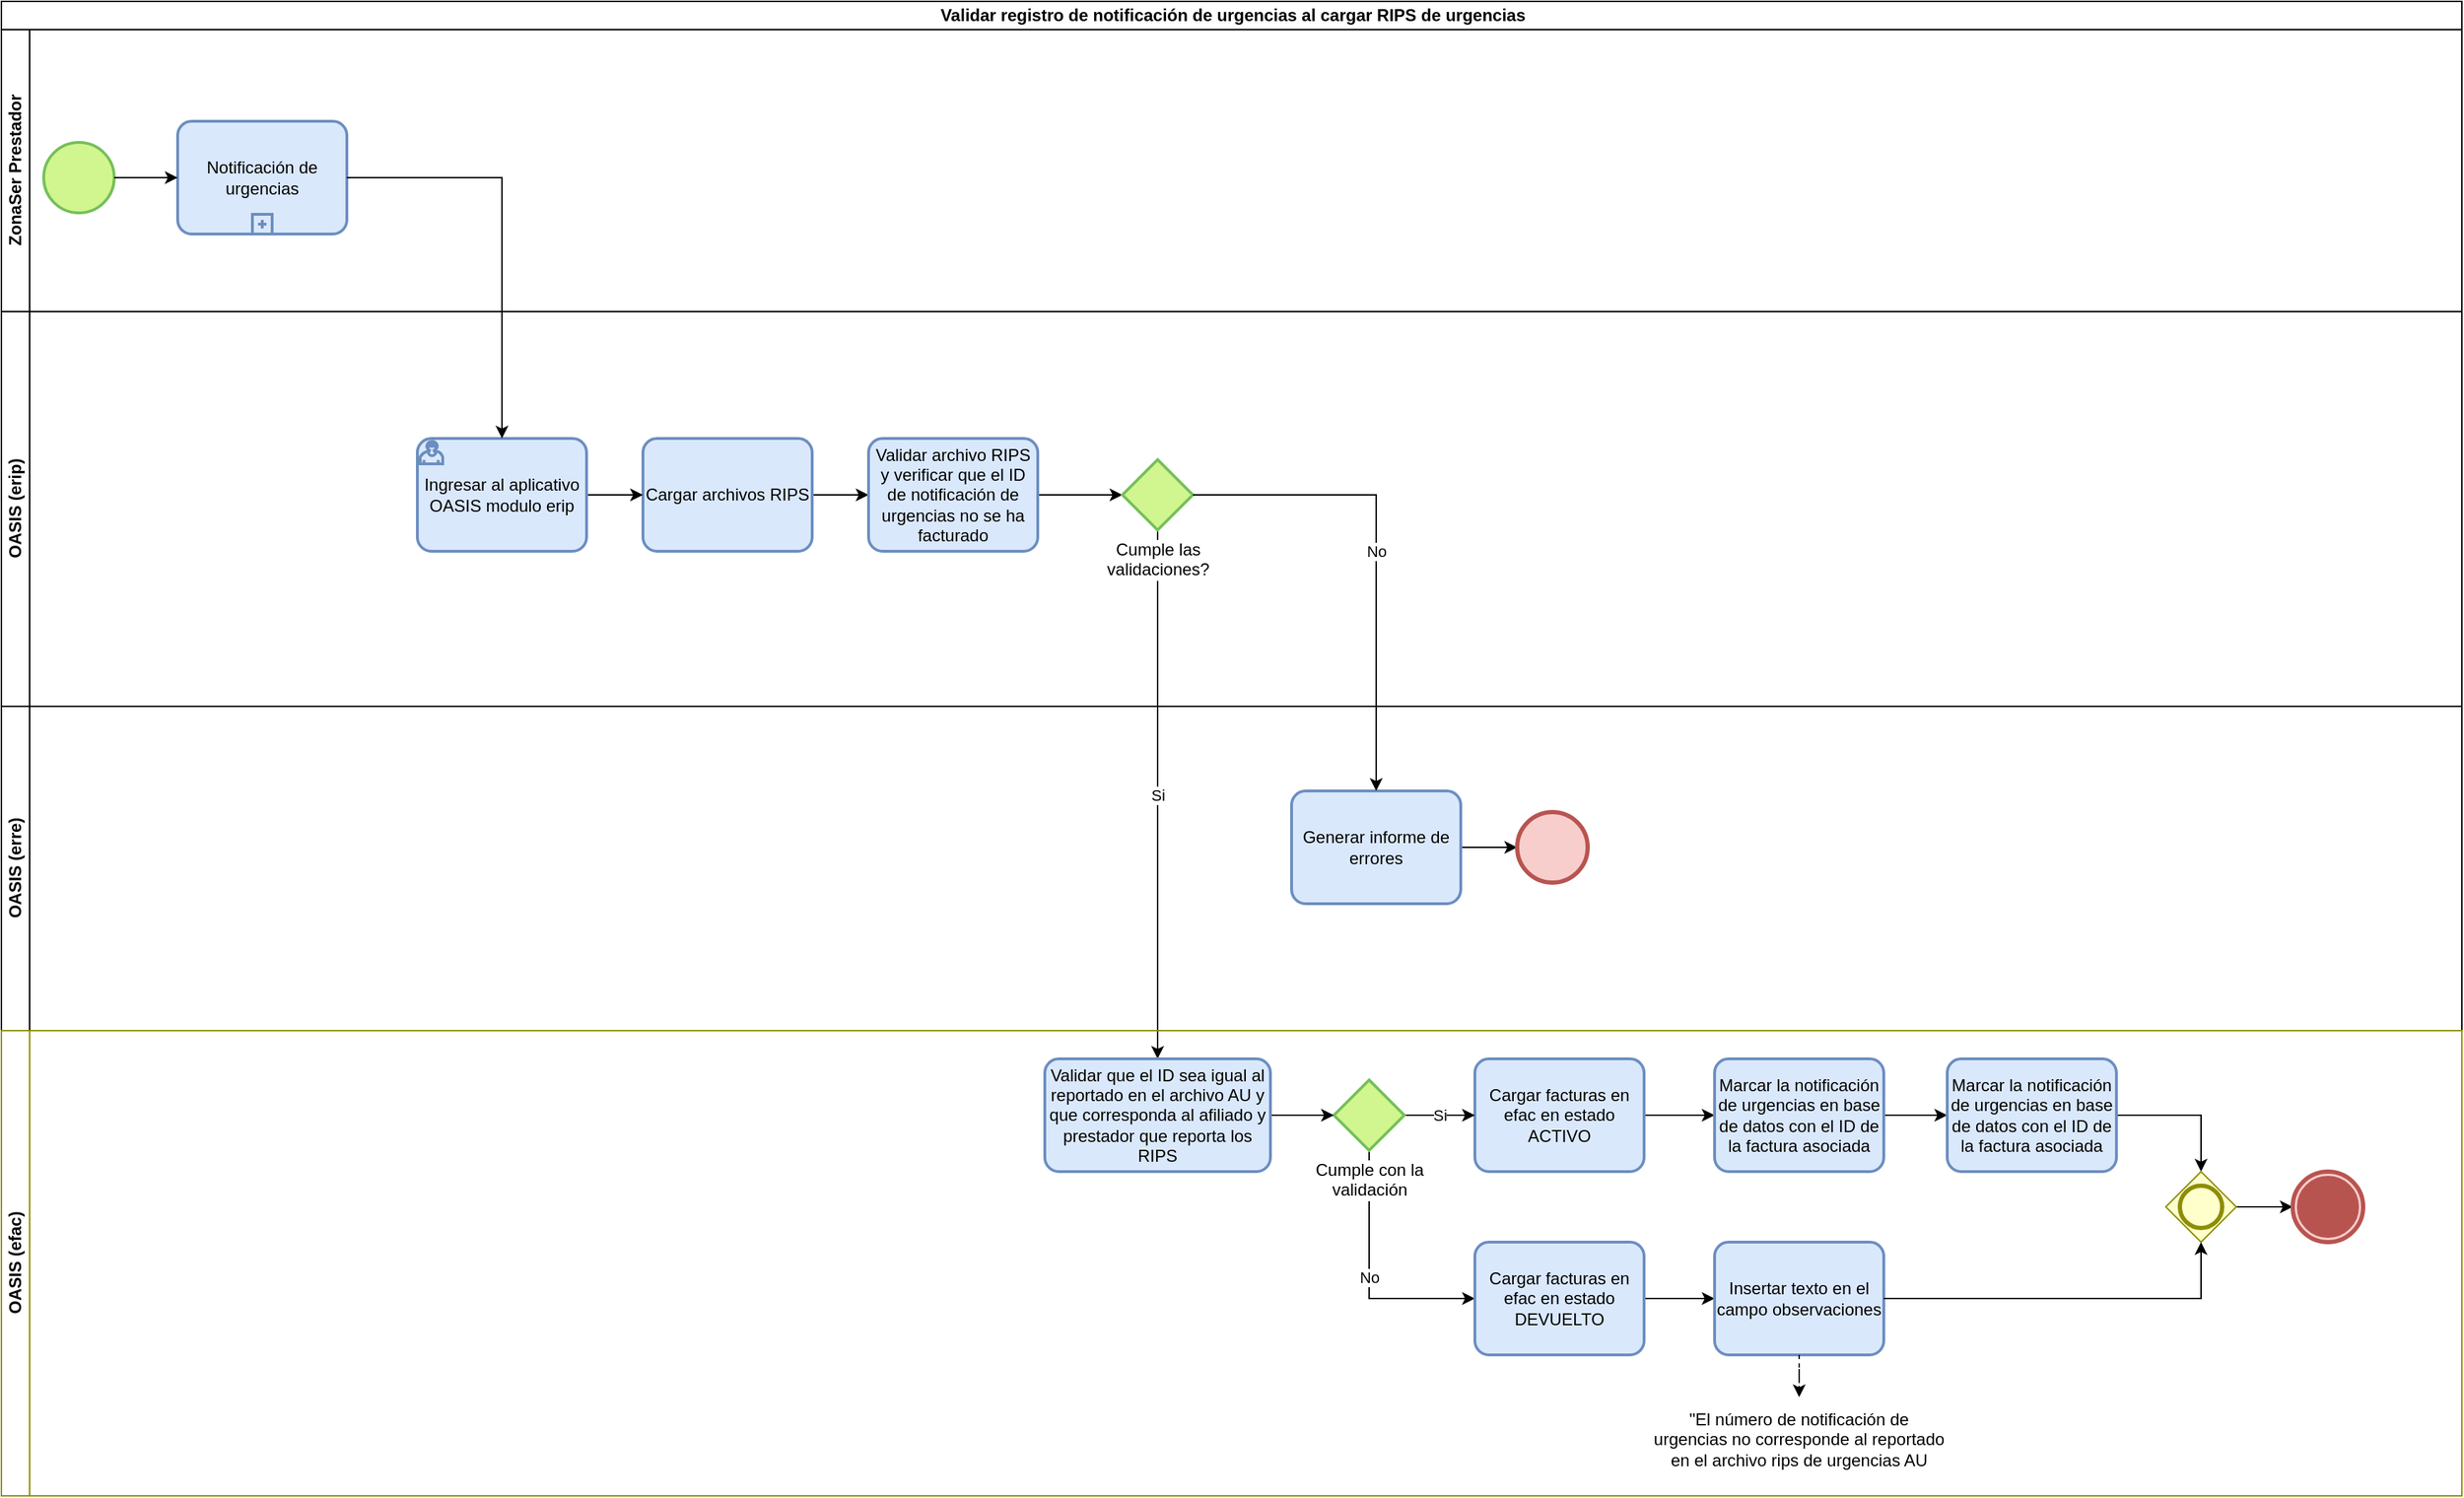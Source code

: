 <mxfile version="21.7.5" type="github">
  <diagram name="Página-1" id="JOzfCKYc2YDYA0-O9KQo">
    <mxGraphModel dx="1434" dy="758" grid="1" gridSize="10" guides="1" tooltips="1" connect="1" arrows="1" fold="1" page="1" pageScale="1" pageWidth="1800" pageHeight="1100" math="0" shadow="0">
      <root>
        <mxCell id="0" />
        <mxCell id="1" parent="0" />
        <mxCell id="5NYgrTEiffQtnbERS2pI-1" value="&lt;font style=&quot;vertical-align: inherit;&quot;&gt;&lt;font style=&quot;vertical-align: inherit;&quot;&gt;&lt;font style=&quot;vertical-align: inherit;&quot;&gt;&lt;font style=&quot;vertical-align: inherit;&quot;&gt;&lt;font style=&quot;vertical-align: inherit;&quot;&gt;&lt;font style=&quot;vertical-align: inherit;&quot;&gt;&lt;font style=&quot;vertical-align: inherit;&quot;&gt;&lt;font style=&quot;vertical-align: inherit;&quot;&gt;&lt;font style=&quot;vertical-align: inherit;&quot;&gt;&lt;font style=&quot;vertical-align: inherit;&quot;&gt;&lt;font style=&quot;vertical-align: inherit;&quot;&gt;&lt;font style=&quot;vertical-align: inherit;&quot;&gt;Validar registro de notificación de urgencias al cargar RIPS de urgencias&lt;/font&gt;&lt;/font&gt;&lt;/font&gt;&lt;/font&gt;&lt;/font&gt;&lt;/font&gt;&lt;/font&gt;&lt;/font&gt;&lt;/font&gt;&lt;/font&gt;&lt;/font&gt;&lt;/font&gt;" style="swimlane;childLayout=stackLayout;resizeParent=1;resizeParentMax=0;horizontal=1;startSize=20;horizontalStack=0;html=1;" parent="1" vertex="1">
          <mxGeometry x="25" y="10" width="1745" height="1060" as="geometry" />
        </mxCell>
        <mxCell id="4U9Br_nLbGtTlrGPJi6w-41" value="Si" style="edgeStyle=orthogonalEdgeStyle;rounded=0;orthogonalLoop=1;jettySize=auto;html=1;" edge="1" parent="5NYgrTEiffQtnbERS2pI-1" source="4U9Br_nLbGtTlrGPJi6w-15" target="4U9Br_nLbGtTlrGPJi6w-34">
          <mxGeometry relative="1" as="geometry" />
        </mxCell>
        <mxCell id="5NYgrTEiffQtnbERS2pI-2" value="&lt;font style=&quot;vertical-align: inherit;&quot;&gt;&lt;font style=&quot;vertical-align: inherit;&quot;&gt;&lt;font style=&quot;vertical-align: inherit;&quot;&gt;&lt;font style=&quot;vertical-align: inherit;&quot;&gt;&lt;font style=&quot;vertical-align: inherit;&quot;&gt;&lt;font style=&quot;vertical-align: inherit;&quot;&gt;ZonaSer Prestador&lt;/font&gt;&lt;/font&gt;&lt;/font&gt;&lt;/font&gt;&lt;/font&gt;&lt;/font&gt;" style="swimlane;startSize=20;horizontal=0;html=1;" parent="5NYgrTEiffQtnbERS2pI-1" vertex="1">
          <mxGeometry y="20" width="1745" height="200" as="geometry" />
        </mxCell>
        <mxCell id="5NYgrTEiffQtnbERS2pI-3" value="" style="points=[[0.145,0.145,0],[0.5,0,0],[0.855,0.145,0],[1,0.5,0],[0.855,0.855,0],[0.5,1,0],[0.145,0.855,0],[0,0.5,0]];shape=mxgraph.bpmn.event;html=1;verticalLabelPosition=bottom;labelBackgroundColor=#ffffff;verticalAlign=top;align=center;perimeter=ellipsePerimeter;outlineConnect=0;aspect=fixed;outline=standard;symbol=general;fillColor=#d1f58f;strokeColor=#74c059;strokeWidth=2;" parent="5NYgrTEiffQtnbERS2pI-2" vertex="1">
          <mxGeometry x="30" y="80" width="50" height="50" as="geometry" />
        </mxCell>
        <UserObject label="Notificación de urgencias" link="https://app.diagrams.net/#Hkevinjporto%2FDiagramas-de-procesos%2Fmain%2FNotificacion_urgencias.drawio" id="4U9Br_nLbGtTlrGPJi6w-1">
          <mxCell style="points=[[0.25,0,0],[0.5,0,0],[0.75,0,0],[1,0.25,0],[1,0.5,0],[1,0.75,0],[0.75,1,0],[0.5,1,0],[0.25,1,0],[0,0.75,0],[0,0.5,0],[0,0.25,0]];shape=mxgraph.bpmn.task;whiteSpace=wrap;rectStyle=rounded;size=10;html=1;container=1;expand=0;collapsible=0;taskMarker=abstract;isLoopSub=1;strokeWidth=2;fillColor=#dae8fc;strokeColor=#6c8ebf;labelBackgroundColor=none;" vertex="1" parent="5NYgrTEiffQtnbERS2pI-2">
            <mxGeometry x="125" y="65" width="120" height="80" as="geometry" />
          </mxCell>
        </UserObject>
        <mxCell id="5NYgrTEiffQtnbERS2pI-4" style="edgeStyle=orthogonalEdgeStyle;rounded=0;orthogonalLoop=1;jettySize=auto;html=1;entryX=0;entryY=0.5;entryDx=0;entryDy=0;entryPerimeter=0;" parent="5NYgrTEiffQtnbERS2pI-2" source="5NYgrTEiffQtnbERS2pI-3" target="4U9Br_nLbGtTlrGPJi6w-1" edge="1">
          <mxGeometry relative="1" as="geometry">
            <mxPoint x="115" y="105" as="targetPoint" />
          </mxGeometry>
        </mxCell>
        <mxCell id="5NYgrTEiffQtnbERS2pI-8" value="OASIS (erip)" style="swimlane;startSize=20;horizontal=0;html=1;" parent="5NYgrTEiffQtnbERS2pI-1" vertex="1">
          <mxGeometry y="220" width="1745" height="280" as="geometry" />
        </mxCell>
        <mxCell id="5NYgrTEiffQtnbERS2pI-9" style="edgeStyle=orthogonalEdgeStyle;rounded=0;orthogonalLoop=1;jettySize=auto;html=1;fontFamily=Helvetica;fontSize=12;fontColor=default;entryX=0;entryY=0.5;entryDx=0;entryDy=0;entryPerimeter=0;" parent="5NYgrTEiffQtnbERS2pI-8" source="5NYgrTEiffQtnbERS2pI-10" target="5NYgrTEiffQtnbERS2pI-12" edge="1">
          <mxGeometry relative="1" as="geometry">
            <mxPoint x="545" y="80" as="targetPoint" />
          </mxGeometry>
        </mxCell>
        <mxCell id="5NYgrTEiffQtnbERS2pI-10" value="Cargar archivos RIPS" style="points=[[0.25,0,0],[0.5,0,0],[0.75,0,0],[1,0.25,0],[1,0.5,0],[1,0.75,0],[0.75,1,0],[0.5,1,0],[0.25,1,0],[0,0.75,0],[0,0.5,0],[0,0.25,0]];shape=mxgraph.bpmn.task;whiteSpace=wrap;rectStyle=rounded;size=10;html=1;container=1;expand=0;collapsible=0;taskMarker=abstract;labelBackgroundColor=none;strokeColor=#6c8ebf;fontFamily=Helvetica;fontSize=12;fontColor=default;fillColor=#dae8fc;strokeWidth=2;" parent="5NYgrTEiffQtnbERS2pI-8" vertex="1">
          <mxGeometry x="455" y="90" width="120" height="80" as="geometry" />
        </mxCell>
        <mxCell id="4U9Br_nLbGtTlrGPJi6w-38" style="edgeStyle=orthogonalEdgeStyle;rounded=0;orthogonalLoop=1;jettySize=auto;html=1;entryX=0;entryY=0.5;entryDx=0;entryDy=0;entryPerimeter=0;" edge="1" parent="5NYgrTEiffQtnbERS2pI-8" source="5NYgrTEiffQtnbERS2pI-12" target="4U9Br_nLbGtTlrGPJi6w-15">
          <mxGeometry relative="1" as="geometry" />
        </mxCell>
        <mxCell id="5NYgrTEiffQtnbERS2pI-12" value="Validar archivo RIPS y verificar que el ID de notificación de urgencias no se ha facturado" style="points=[[0.25,0,0],[0.5,0,0],[0.75,0,0],[1,0.25,0],[1,0.5,0],[1,0.75,0],[0.75,1,0],[0.5,1,0],[0.25,1,0],[0,0.75,0],[0,0.5,0],[0,0.25,0]];shape=mxgraph.bpmn.task;whiteSpace=wrap;rectStyle=rounded;size=10;html=1;container=1;expand=0;collapsible=0;taskMarker=abstract;labelBackgroundColor=none;strokeColor=#6c8ebf;fontFamily=Helvetica;fontSize=12;fontColor=default;fillColor=#dae8fc;strokeWidth=2;" parent="5NYgrTEiffQtnbERS2pI-8" vertex="1">
          <mxGeometry x="615" y="90" width="120" height="80" as="geometry" />
        </mxCell>
        <mxCell id="4U9Br_nLbGtTlrGPJi6w-4" style="edgeStyle=orthogonalEdgeStyle;rounded=0;orthogonalLoop=1;jettySize=auto;html=1;entryX=0;entryY=0.5;entryDx=0;entryDy=0;entryPerimeter=0;" edge="1" parent="5NYgrTEiffQtnbERS2pI-8" source="4U9Br_nLbGtTlrGPJi6w-2" target="5NYgrTEiffQtnbERS2pI-10">
          <mxGeometry relative="1" as="geometry" />
        </mxCell>
        <mxCell id="4U9Br_nLbGtTlrGPJi6w-2" value="Ingresar al aplicativo OASIS modulo erip" style="points=[[0.25,0,0],[0.5,0,0],[0.75,0,0],[1,0.25,0],[1,0.5,0],[1,0.75,0],[0.75,1,0],[0.5,1,0],[0.25,1,0],[0,0.75,0],[0,0.5,0],[0,0.25,0]];shape=mxgraph.bpmn.task;whiteSpace=wrap;rectStyle=rounded;size=10;html=1;container=1;expand=0;collapsible=0;taskMarker=user;fillColor=#dae8fc;strokeColor=#6c8ebf;labelBackgroundColor=none;strokeWidth=2;" vertex="1" parent="5NYgrTEiffQtnbERS2pI-8">
          <mxGeometry x="295" y="90" width="120" height="80" as="geometry" />
        </mxCell>
        <mxCell id="4U9Br_nLbGtTlrGPJi6w-15" value="Cumple las&lt;br&gt;validaciones?" style="points=[[0.25,0.25,0],[0.5,0,0],[0.75,0.25,0],[1,0.5,0],[0.75,0.75,0],[0.5,1,0],[0.25,0.75,0],[0,0.5,0]];shape=mxgraph.bpmn.gateway2;html=1;verticalLabelPosition=bottom;labelBackgroundColor=#ffffff;verticalAlign=top;align=center;perimeter=rhombusPerimeter;outlineConnect=0;outline=none;symbol=none;strokeColor=#74c059;fontFamily=Helvetica;fontSize=12;fontColor=default;fillColor=#d1f58f;strokeWidth=2;" vertex="1" parent="5NYgrTEiffQtnbERS2pI-8">
          <mxGeometry x="795" y="105" width="50" height="50" as="geometry" />
        </mxCell>
        <mxCell id="4U9Br_nLbGtTlrGPJi6w-3" style="edgeStyle=orthogonalEdgeStyle;rounded=0;orthogonalLoop=1;jettySize=auto;html=1;" edge="1" parent="5NYgrTEiffQtnbERS2pI-1" source="4U9Br_nLbGtTlrGPJi6w-1" target="4U9Br_nLbGtTlrGPJi6w-2">
          <mxGeometry relative="1" as="geometry" />
        </mxCell>
        <mxCell id="4U9Br_nLbGtTlrGPJi6w-18" value="OASIS (erre)" style="swimlane;startSize=20;horizontal=0;html=1;" vertex="1" parent="5NYgrTEiffQtnbERS2pI-1">
          <mxGeometry y="500" width="1745" height="230" as="geometry" />
        </mxCell>
        <mxCell id="4U9Br_nLbGtTlrGPJi6w-31" style="edgeStyle=orthogonalEdgeStyle;rounded=0;orthogonalLoop=1;jettySize=auto;html=1;entryX=0;entryY=0.5;entryDx=0;entryDy=0;entryPerimeter=0;" edge="1" parent="4U9Br_nLbGtTlrGPJi6w-18" source="4U9Br_nLbGtTlrGPJi6w-17" target="4U9Br_nLbGtTlrGPJi6w-32">
          <mxGeometry relative="1" as="geometry">
            <mxPoint x="1395" y="100" as="targetPoint" />
          </mxGeometry>
        </mxCell>
        <mxCell id="4U9Br_nLbGtTlrGPJi6w-17" value="Generar informe de errores" style="points=[[0.25,0,0],[0.5,0,0],[0.75,0,0],[1,0.25,0],[1,0.5,0],[1,0.75,0],[0.75,1,0],[0.5,1,0],[0.25,1,0],[0,0.75,0],[0,0.5,0],[0,0.25,0]];shape=mxgraph.bpmn.task;whiteSpace=wrap;rectStyle=rounded;size=10;html=1;container=1;expand=0;collapsible=0;taskMarker=abstract;labelBackgroundColor=none;strokeColor=#6c8ebf;fontFamily=Helvetica;fontSize=12;fontColor=default;fillColor=#dae8fc;strokeWidth=2;" vertex="1" parent="4U9Br_nLbGtTlrGPJi6w-18">
          <mxGeometry x="915" y="60" width="120" height="80" as="geometry" />
        </mxCell>
        <mxCell id="4U9Br_nLbGtTlrGPJi6w-32" value="" style="points=[[0.145,0.145,0],[0.5,0,0],[0.855,0.145,0],[1,0.5,0],[0.855,0.855,0],[0.5,1,0],[0.145,0.855,0],[0,0.5,0]];shape=mxgraph.bpmn.event;html=1;verticalLabelPosition=bottom;labelBackgroundColor=#ffffff;verticalAlign=top;align=center;perimeter=ellipsePerimeter;outlineConnect=0;aspect=fixed;outline=end;symbol=terminate2;fillColor=#f8cecc;strokeColor=#b85450;" vertex="1" parent="4U9Br_nLbGtTlrGPJi6w-18">
          <mxGeometry x="1075" y="75" width="50" height="50" as="geometry" />
        </mxCell>
        <mxCell id="4U9Br_nLbGtTlrGPJi6w-30" value="No" style="edgeStyle=orthogonalEdgeStyle;rounded=0;orthogonalLoop=1;jettySize=auto;html=1;" edge="1" parent="5NYgrTEiffQtnbERS2pI-1" source="4U9Br_nLbGtTlrGPJi6w-15" target="4U9Br_nLbGtTlrGPJi6w-17">
          <mxGeometry relative="1" as="geometry" />
        </mxCell>
        <mxCell id="4U9Br_nLbGtTlrGPJi6w-28" value="OASIS (efac)" style="swimlane;startSize=20;horizontal=0;html=1;strokeColor=#8c8e06;" vertex="1" parent="5NYgrTEiffQtnbERS2pI-1">
          <mxGeometry y="730" width="1745" height="330" as="geometry" />
        </mxCell>
        <mxCell id="4U9Br_nLbGtTlrGPJi6w-44" value="No" style="edgeStyle=orthogonalEdgeStyle;rounded=0;orthogonalLoop=1;jettySize=auto;html=1;entryX=0;entryY=0.5;entryDx=0;entryDy=0;entryPerimeter=0;" edge="1" parent="4U9Br_nLbGtTlrGPJi6w-28" source="4U9Br_nLbGtTlrGPJi6w-37" target="4U9Br_nLbGtTlrGPJi6w-45">
          <mxGeometry relative="1" as="geometry">
            <mxPoint x="970" y="190" as="targetPoint" />
            <Array as="points">
              <mxPoint x="970" y="190" />
            </Array>
          </mxGeometry>
        </mxCell>
        <mxCell id="4U9Br_nLbGtTlrGPJi6w-50" style="edgeStyle=orthogonalEdgeStyle;rounded=0;orthogonalLoop=1;jettySize=auto;html=1;entryX=0;entryY=0.5;entryDx=0;entryDy=0;entryPerimeter=0;" edge="1" parent="4U9Br_nLbGtTlrGPJi6w-28" source="4U9Br_nLbGtTlrGPJi6w-29" target="4U9Br_nLbGtTlrGPJi6w-51">
          <mxGeometry relative="1" as="geometry">
            <mxPoint x="1215" y="60" as="targetPoint" />
          </mxGeometry>
        </mxCell>
        <mxCell id="4U9Br_nLbGtTlrGPJi6w-29" value="Cargar facturas en efac en estado ACTIVO" style="points=[[0.25,0,0],[0.5,0,0],[0.75,0,0],[1,0.25,0],[1,0.5,0],[1,0.75,0],[0.75,1,0],[0.5,1,0],[0.25,1,0],[0,0.75,0],[0,0.5,0],[0,0.25,0]];shape=mxgraph.bpmn.task;whiteSpace=wrap;rectStyle=rounded;size=10;html=1;container=1;expand=0;collapsible=0;taskMarker=abstract;labelBackgroundColor=none;strokeColor=#6c8ebf;fontFamily=Helvetica;fontSize=12;fontColor=default;fillColor=#dae8fc;strokeWidth=2;" vertex="1" parent="4U9Br_nLbGtTlrGPJi6w-28">
          <mxGeometry x="1045" y="20" width="120" height="80" as="geometry" />
        </mxCell>
        <mxCell id="4U9Br_nLbGtTlrGPJi6w-43" value="Si" style="edgeStyle=orthogonalEdgeStyle;rounded=0;orthogonalLoop=1;jettySize=auto;html=1;" edge="1" parent="4U9Br_nLbGtTlrGPJi6w-28" source="4U9Br_nLbGtTlrGPJi6w-37" target="4U9Br_nLbGtTlrGPJi6w-29">
          <mxGeometry relative="1" as="geometry" />
        </mxCell>
        <mxCell id="4U9Br_nLbGtTlrGPJi6w-37" value="Cumple con la&lt;br&gt;validación" style="points=[[0.25,0.25,0],[0.5,0,0],[0.75,0.25,0],[1,0.5,0],[0.75,0.75,0],[0.5,1,0],[0.25,0.75,0],[0,0.5,0]];shape=mxgraph.bpmn.gateway2;html=1;verticalLabelPosition=bottom;labelBackgroundColor=#ffffff;verticalAlign=top;align=center;perimeter=rhombusPerimeter;outlineConnect=0;outline=none;symbol=none;strokeColor=#74c059;fontFamily=Helvetica;fontSize=12;fontColor=default;fillColor=#d1f58f;strokeWidth=2;" vertex="1" parent="4U9Br_nLbGtTlrGPJi6w-28">
          <mxGeometry x="945" y="35" width="50" height="50" as="geometry" />
        </mxCell>
        <mxCell id="4U9Br_nLbGtTlrGPJi6w-42" style="edgeStyle=orthogonalEdgeStyle;rounded=0;orthogonalLoop=1;jettySize=auto;html=1;" edge="1" parent="4U9Br_nLbGtTlrGPJi6w-28" source="4U9Br_nLbGtTlrGPJi6w-34" target="4U9Br_nLbGtTlrGPJi6w-37">
          <mxGeometry relative="1" as="geometry" />
        </mxCell>
        <mxCell id="4U9Br_nLbGtTlrGPJi6w-34" value="Validar que el ID sea igual al reportado en el archivo AU y que corresponda al afiliado y prestador que reporta los RIPS" style="points=[[0.25,0,0],[0.5,0,0],[0.75,0,0],[1,0.25,0],[1,0.5,0],[1,0.75,0],[0.75,1,0],[0.5,1,0],[0.25,1,0],[0,0.75,0],[0,0.5,0],[0,0.25,0]];shape=mxgraph.bpmn.task;whiteSpace=wrap;rectStyle=rounded;size=10;html=1;container=1;expand=0;collapsible=0;taskMarker=abstract;labelBackgroundColor=none;strokeColor=#6c8ebf;fontFamily=Helvetica;fontSize=12;fontColor=default;fillColor=#dae8fc;strokeWidth=2;" vertex="1" parent="4U9Br_nLbGtTlrGPJi6w-28">
          <mxGeometry x="740" y="20" width="160" height="80" as="geometry" />
        </mxCell>
        <mxCell id="4U9Br_nLbGtTlrGPJi6w-46" style="edgeStyle=orthogonalEdgeStyle;rounded=0;orthogonalLoop=1;jettySize=auto;html=1;" edge="1" parent="4U9Br_nLbGtTlrGPJi6w-28" source="4U9Br_nLbGtTlrGPJi6w-45" target="4U9Br_nLbGtTlrGPJi6w-47">
          <mxGeometry relative="1" as="geometry">
            <mxPoint x="1225" y="190" as="targetPoint" />
          </mxGeometry>
        </mxCell>
        <mxCell id="4U9Br_nLbGtTlrGPJi6w-45" value="Cargar facturas en efac en estado DEVUELTO" style="points=[[0.25,0,0],[0.5,0,0],[0.75,0,0],[1,0.25,0],[1,0.5,0],[1,0.75,0],[0.75,1,0],[0.5,1,0],[0.25,1,0],[0,0.75,0],[0,0.5,0],[0,0.25,0]];shape=mxgraph.bpmn.task;whiteSpace=wrap;rectStyle=rounded;size=10;html=1;container=1;expand=0;collapsible=0;taskMarker=abstract;labelBackgroundColor=none;strokeColor=#6c8ebf;fontFamily=Helvetica;fontSize=12;fontColor=default;fillColor=#dae8fc;strokeWidth=2;" vertex="1" parent="4U9Br_nLbGtTlrGPJi6w-28">
          <mxGeometry x="1045" y="150" width="120" height="80" as="geometry" />
        </mxCell>
        <mxCell id="4U9Br_nLbGtTlrGPJi6w-56" style="edgeStyle=orthogonalEdgeStyle;rounded=0;orthogonalLoop=1;jettySize=auto;html=1;" edge="1" parent="4U9Br_nLbGtTlrGPJi6w-28" source="4U9Br_nLbGtTlrGPJi6w-57" target="4U9Br_nLbGtTlrGPJi6w-54">
          <mxGeometry relative="1" as="geometry" />
        </mxCell>
        <mxCell id="4U9Br_nLbGtTlrGPJi6w-47" value="Insertar texto en el campo observaciones" style="points=[[0.25,0,0],[0.5,0,0],[0.75,0,0],[1,0.25,0],[1,0.5,0],[1,0.75,0],[0.75,1,0],[0.5,1,0],[0.25,1,0],[0,0.75,0],[0,0.5,0],[0,0.25,0]];shape=mxgraph.bpmn.task;whiteSpace=wrap;rectStyle=rounded;size=10;html=1;container=1;expand=0;collapsible=0;taskMarker=abstract;labelBackgroundColor=none;strokeColor=#6c8ebf;fontFamily=Helvetica;fontSize=12;fontColor=default;fillColor=#dae8fc;strokeWidth=2;" vertex="1" parent="4U9Br_nLbGtTlrGPJi6w-28">
          <mxGeometry x="1215" y="150" width="120" height="80" as="geometry" />
        </mxCell>
        <mxCell id="4U9Br_nLbGtTlrGPJi6w-49" value="&quot;El número de notificación de urgencias no corresponde al reportado en el archivo rips de urgencias AU" style="text;html=1;strokeColor=none;fillColor=none;align=center;verticalAlign=middle;whiteSpace=wrap;rounded=0;" vertex="1" parent="4U9Br_nLbGtTlrGPJi6w-28">
          <mxGeometry x="1170" y="260" width="210" height="60" as="geometry" />
        </mxCell>
        <mxCell id="4U9Br_nLbGtTlrGPJi6w-48" style="edgeStyle=orthogonalEdgeStyle;rounded=0;orthogonalLoop=1;jettySize=auto;html=1;dashed=1;" edge="1" parent="4U9Br_nLbGtTlrGPJi6w-28" source="4U9Br_nLbGtTlrGPJi6w-47" target="4U9Br_nLbGtTlrGPJi6w-49">
          <mxGeometry relative="1" as="geometry">
            <mxPoint x="1295" y="250" as="targetPoint" />
          </mxGeometry>
        </mxCell>
        <mxCell id="4U9Br_nLbGtTlrGPJi6w-53" style="edgeStyle=orthogonalEdgeStyle;rounded=0;orthogonalLoop=1;jettySize=auto;html=1;" edge="1" parent="4U9Br_nLbGtTlrGPJi6w-28" source="4U9Br_nLbGtTlrGPJi6w-51" target="4U9Br_nLbGtTlrGPJi6w-52">
          <mxGeometry relative="1" as="geometry" />
        </mxCell>
        <mxCell id="4U9Br_nLbGtTlrGPJi6w-51" value="Marcar la notificación de urgencias en base de datos con el ID de la factura asociada" style="points=[[0.25,0,0],[0.5,0,0],[0.75,0,0],[1,0.25,0],[1,0.5,0],[1,0.75,0],[0.75,1,0],[0.5,1,0],[0.25,1,0],[0,0.75,0],[0,0.5,0],[0,0.25,0]];shape=mxgraph.bpmn.task;whiteSpace=wrap;rectStyle=rounded;size=10;html=1;container=1;expand=0;collapsible=0;taskMarker=abstract;labelBackgroundColor=none;strokeColor=#6c8ebf;fontFamily=Helvetica;fontSize=12;fontColor=default;fillColor=#dae8fc;strokeWidth=2;" vertex="1" parent="4U9Br_nLbGtTlrGPJi6w-28">
          <mxGeometry x="1215" y="20" width="120" height="80" as="geometry" />
        </mxCell>
        <mxCell id="4U9Br_nLbGtTlrGPJi6w-55" style="edgeStyle=orthogonalEdgeStyle;rounded=0;orthogonalLoop=1;jettySize=auto;html=1;entryX=0.5;entryY=0;entryDx=0;entryDy=0;entryPerimeter=0;" edge="1" parent="4U9Br_nLbGtTlrGPJi6w-28" source="4U9Br_nLbGtTlrGPJi6w-52" target="4U9Br_nLbGtTlrGPJi6w-57">
          <mxGeometry relative="1" as="geometry" />
        </mxCell>
        <mxCell id="4U9Br_nLbGtTlrGPJi6w-52" value="Marcar la notificación de urgencias en base de datos con el ID de la factura asociada" style="points=[[0.25,0,0],[0.5,0,0],[0.75,0,0],[1,0.25,0],[1,0.5,0],[1,0.75,0],[0.75,1,0],[0.5,1,0],[0.25,1,0],[0,0.75,0],[0,0.5,0],[0,0.25,0]];shape=mxgraph.bpmn.task;whiteSpace=wrap;rectStyle=rounded;size=10;html=1;container=1;expand=0;collapsible=0;taskMarker=abstract;labelBackgroundColor=none;strokeColor=#6c8ebf;fontFamily=Helvetica;fontSize=12;fontColor=default;fillColor=#dae8fc;strokeWidth=2;" vertex="1" parent="4U9Br_nLbGtTlrGPJi6w-28">
          <mxGeometry x="1380" y="20" width="120" height="80" as="geometry" />
        </mxCell>
        <mxCell id="4U9Br_nLbGtTlrGPJi6w-54" value="" style="points=[[0.145,0.145,0],[0.5,0,0],[0.855,0.145,0],[1,0.5,0],[0.855,0.855,0],[0.5,1,0],[0.145,0.855,0],[0,0.5,0]];shape=mxgraph.bpmn.event;html=1;verticalLabelPosition=bottom;labelBackgroundColor=#ffffff;verticalAlign=top;align=center;perimeter=ellipsePerimeter;outlineConnect=0;aspect=fixed;outline=end;symbol=terminate;fillColor=#f8cecc;strokeColor=#b85450;" vertex="1" parent="4U9Br_nLbGtTlrGPJi6w-28">
          <mxGeometry x="1625" y="100" width="50" height="50" as="geometry" />
        </mxCell>
        <mxCell id="4U9Br_nLbGtTlrGPJi6w-57" value="" style="points=[[0.25,0.25,0],[0.5,0,0],[0.75,0.25,0],[1,0.5,0],[0.75,0.75,0],[0.5,1,0],[0.25,0.75,0],[0,0.5,0]];shape=mxgraph.bpmn.gateway2;html=1;verticalLabelPosition=bottom;labelBackgroundColor=#ffffff;verticalAlign=top;align=center;perimeter=rhombusPerimeter;outlineConnect=0;outline=end;symbol=general;fillColor=#FFFFCC;strokeColor=#8c8e06;strokeWidth=1;" vertex="1" parent="4U9Br_nLbGtTlrGPJi6w-28">
          <mxGeometry x="1535" y="100" width="50" height="50" as="geometry" />
        </mxCell>
        <mxCell id="4U9Br_nLbGtTlrGPJi6w-58" value="" style="edgeStyle=orthogonalEdgeStyle;rounded=0;orthogonalLoop=1;jettySize=auto;html=1;exitX=1;exitY=0.5;exitDx=0;exitDy=0;exitPerimeter=0;" edge="1" parent="4U9Br_nLbGtTlrGPJi6w-28" source="4U9Br_nLbGtTlrGPJi6w-47" target="4U9Br_nLbGtTlrGPJi6w-57">
          <mxGeometry relative="1" as="geometry">
            <mxPoint x="1360" y="920" as="sourcePoint" />
            <mxPoint x="1595" y="825" as="targetPoint" />
            <Array as="points">
              <mxPoint x="1560" y="190" />
            </Array>
          </mxGeometry>
        </mxCell>
      </root>
    </mxGraphModel>
  </diagram>
</mxfile>

